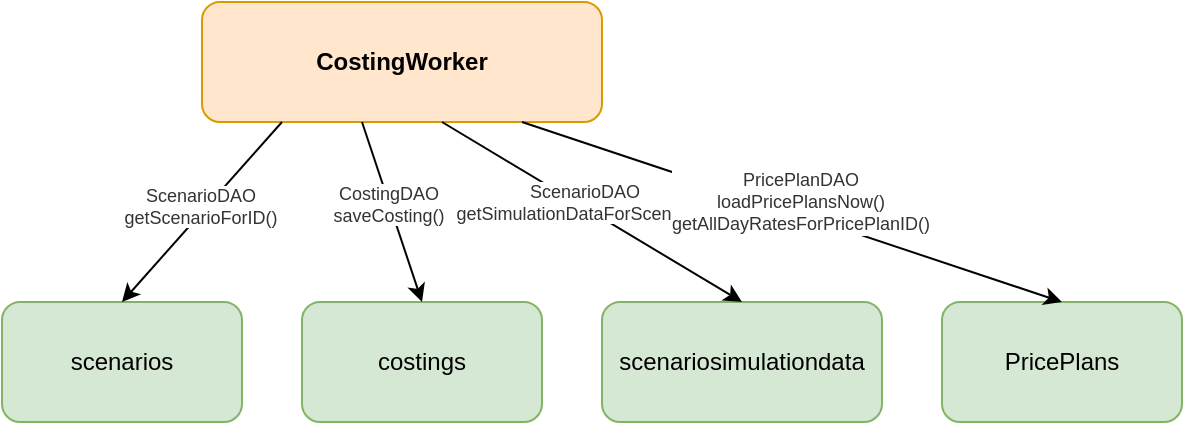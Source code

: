 <mxfile version="24.0.0" type="device">
  <diagram name="CostingWorker Dependencies" id="costing-worker">
    <mxGraphModel dx="1200" dy="700" grid="1" gridSize="10" guides="1" tooltips="1" connect="1" arrows="1" fold="1" page="1" pageScale="1" pageWidth="1400" pageHeight="900" math="0" shadow="0">
      <root>
        <mxCell id="0" />
        <mxCell id="1" parent="0" />
        
        <!-- CostingWorker -->
        <mxCell id="costing-worker" value="CostingWorker" style="rounded=1;whiteSpace=wrap;html=1;fillColor=#FFE6CC;strokeColor=#D79B00;fontColor=#000000;fontStyle=1;" vertex="1" parent="1">
          <mxGeometry x="150" y="50" width="200" height="60" as="geometry" />
        </mxCell>
        
        <!-- Database Tables -->
        <mxCell id="scenarios-table" value="scenarios" style="rounded=1;whiteSpace=wrap;html=1;fillColor=#D5E8D4;strokeColor=#82B366;fontColor=#000000;" vertex="1" parent="1">
          <mxGeometry x="50" y="200" width="120" height="60" as="geometry" />
        </mxCell>
        
        <mxCell id="costings-table" value="costings" style="rounded=1;whiteSpace=wrap;html=1;fillColor=#D5E8D4;strokeColor=#82B366;fontColor=#000000;" vertex="1" parent="1">
          <mxGeometry x="200" y="200" width="120" height="60" as="geometry" />
        </mxCell>
        
        <mxCell id="scenariosimulationdata-table" value="scenariosimulationdata" style="rounded=1;whiteSpace=wrap;html=1;fillColor=#D5E8D4;strokeColor=#82B366;fontColor=#000000;" vertex="1" parent="1">
          <mxGeometry x="350" y="200" width="140" height="60" as="geometry" />
        </mxCell>
        
        <mxCell id="priceplans-table" value="PricePlans" style="rounded=1;whiteSpace=wrap;html=1;fillColor=#D5E8D4;strokeColor=#82B366;fontColor=#000000;" vertex="1" parent="1">
          <mxGeometry x="520" y="200" width="120" height="60" as="geometry" />
        </mxCell>
        
        <!-- Connections with DAO annotations -->
        <mxCell id="connection1" value="" style="endArrow=classic;html=1;rounded=1;exitX=0.2;exitY=1;exitDx=0;exitDy=0;entryX=0.5;entryY=0;entryDx=0;entryDy=0;" edge="1" parent="1" source="costing-worker" target="scenarios-table">
          <mxGeometry width="50" height="50" relative="1" as="geometry">
            <mxPoint x="300" y="300" as="sourcePoint" />
            <mxPoint x="350" y="250" as="targetPoint" />
          </mxGeometry>
        </mxCell>
        
        <mxCell id="dao1-label" value="ScenarioDAO&#xa;getScenarioForID()" style="edgeLabel;html=1;align=center;verticalAlign=middle;resizable=0;points=[];fontSize=9;fontColor=#333333;" vertex="1" connectable="0" parent="connection1">
          <mxGeometry x="-0.2" y="1" relative="1" as="geometry">
            <mxPoint x="-10" y="5" as="offset" />
          </mxGeometry>
        </mxCell>
        
        <mxCell id="connection2" value="" style="endArrow=classic;html=1;rounded=1;exitX=0.4;exitY=1;exitDx=0;exitDy=0;entryX=0.5;entryY=0;entryDx=0;entryDy=0;" edge="1" parent="1" source="costing-worker" target="costings-table">
          <mxGeometry width="50" height="50" relative="1" as="geometry">
            <mxPoint x="300" y="300" as="sourcePoint" />
            <mxPoint x="350" y="250" as="targetPoint" />
          </mxGeometry>
        </mxCell>
        
        <mxCell id="dao2-label" value="CostingDAO&#xa;saveCosting()" style="edgeLabel;html=1;align=center;verticalAlign=middle;resizable=0;points=[];fontSize=9;fontColor=#333333;" vertex="1" connectable="0" parent="connection2">
          <mxGeometry x="-0.2" y="1" relative="1" as="geometry">
            <mxPoint x="0" y="5" as="offset" />
          </mxGeometry>
        </mxCell>
        
        <mxCell id="connection3" value="" style="endArrow=classic;html=1;rounded=1;exitX=0.6;exitY=1;exitDx=0;exitDy=0;entryX=0.5;entryY=0;entryDx=0;entryDy=0;" edge="1" parent="1" source="costing-worker" target="scenariosimulationdata-table">
          <mxGeometry width="50" height="50" relative="1" as="geometry">
            <mxPoint x="300" y="300" as="sourcePoint" />
            <mxPoint x="350" y="250" as="targetPoint" />
          </mxGeometry>
        </mxCell>
        
        <mxCell id="dao3-label" value="ScenarioDAO&#xa;getSimulationDataForScenario()" style="edgeLabel;html=1;align=center;verticalAlign=middle;resizable=0;points=[];fontSize=9;fontColor=#333333;" vertex="1" connectable="0" parent="connection3">
          <mxGeometry x="-0.2" y="1" relative="1" as="geometry">
            <mxPoint x="10" y="5" as="offset" />
          </mxGeometry>
        </mxCell>
        
        <mxCell id="connection4" value="" style="endArrow=classic;html=1;rounded=1;exitX=0.8;exitY=1;exitDx=0;exitDy=0;entryX=0.5;entryY=0;entryDx=0;entryDy=0;" edge="1" parent="1" source="costing-worker" target="priceplans-table">
          <mxGeometry width="50" height="50" relative="1" as="geometry">
            <mxPoint x="300" y="300" as="sourcePoint" />
            <mxPoint x="350" y="250" as="targetPoint" />
          </mxGeometry>
        </mxCell>
        
        <mxCell id="dao4-label" value="PricePlanDAO&#xa;loadPricePlansNow()&#xa;getAllDayRatesForPricePlanID()" style="edgeLabel;html=1;align=center;verticalAlign=middle;resizable=0;points=[];fontSize=9;fontColor=#333333;" vertex="1" connectable="0" parent="connection4">
          <mxGeometry x="-0.2" y="1" relative="1" as="geometry">
            <mxPoint x="30" y="5" as="offset" />
          </mxGeometry>
        </mxCell>
        
      </root>
    </mxGraphModel>
  </diagram>
</mxfile>